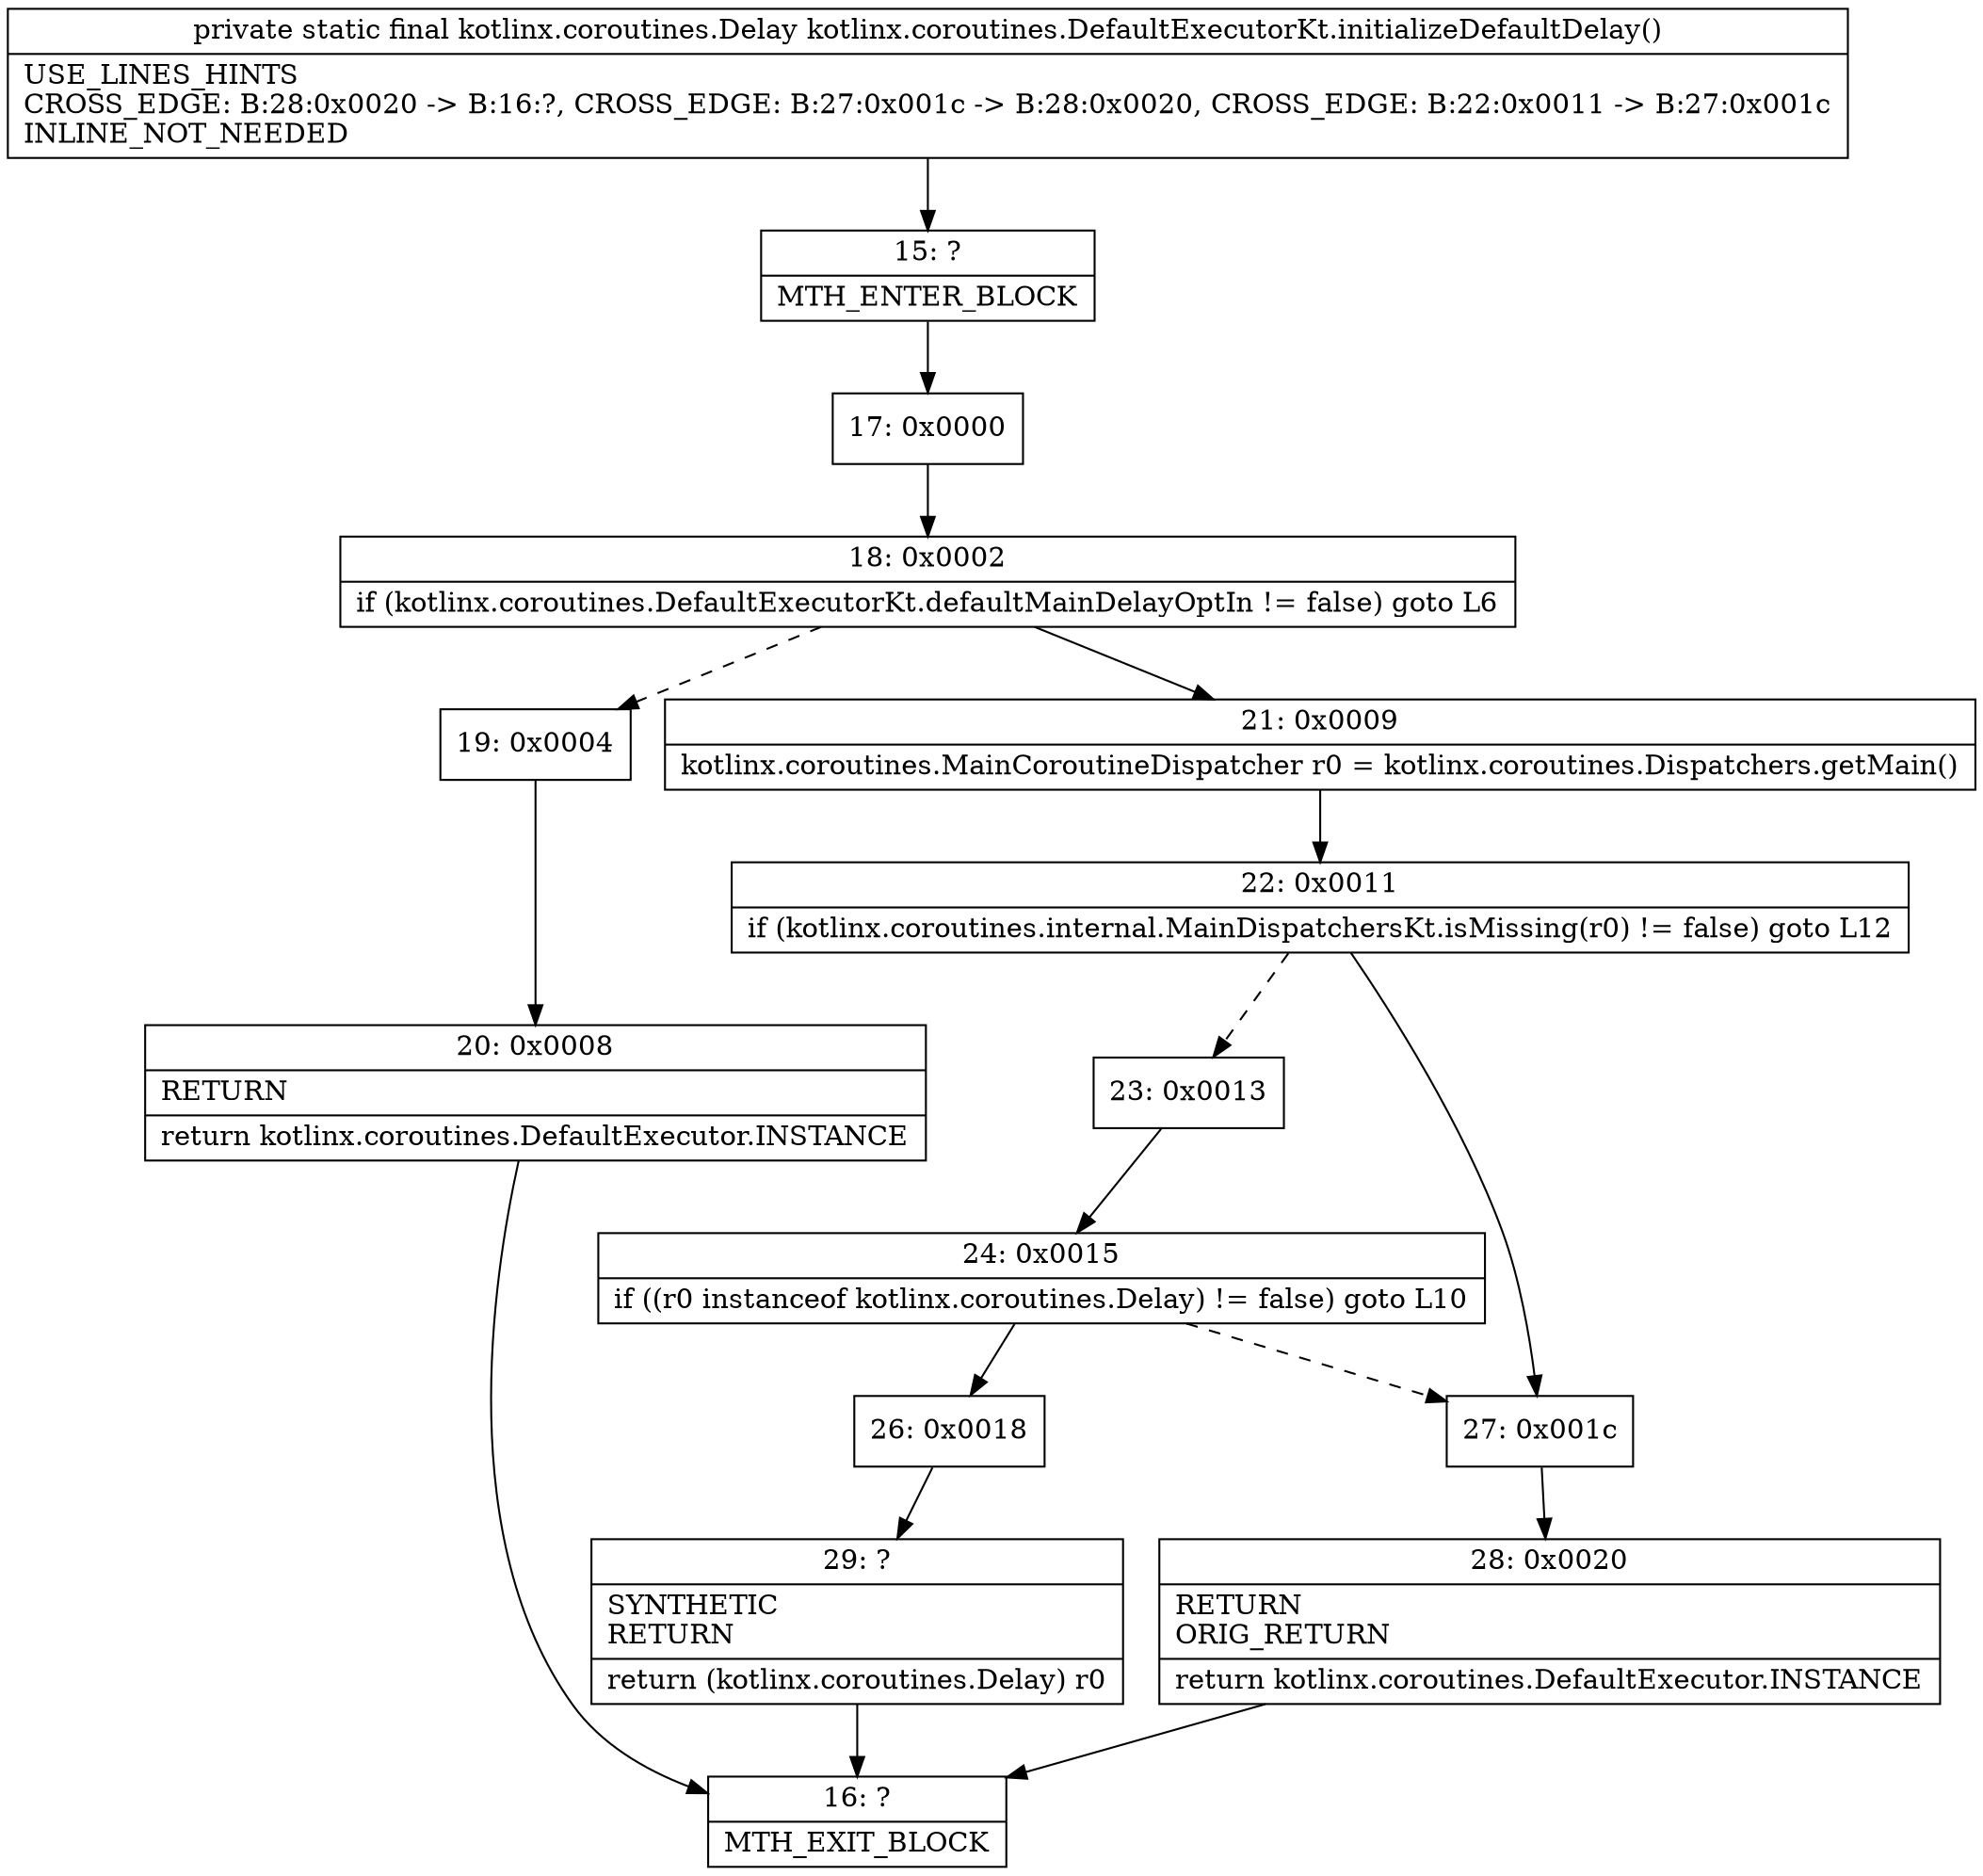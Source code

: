 digraph "CFG forkotlinx.coroutines.DefaultExecutorKt.initializeDefaultDelay()Lkotlinx\/coroutines\/Delay;" {
Node_15 [shape=record,label="{15\:\ ?|MTH_ENTER_BLOCK\l}"];
Node_17 [shape=record,label="{17\:\ 0x0000}"];
Node_18 [shape=record,label="{18\:\ 0x0002|if (kotlinx.coroutines.DefaultExecutorKt.defaultMainDelayOptIn != false) goto L6\l}"];
Node_19 [shape=record,label="{19\:\ 0x0004}"];
Node_20 [shape=record,label="{20\:\ 0x0008|RETURN\l|return kotlinx.coroutines.DefaultExecutor.INSTANCE\l}"];
Node_16 [shape=record,label="{16\:\ ?|MTH_EXIT_BLOCK\l}"];
Node_21 [shape=record,label="{21\:\ 0x0009|kotlinx.coroutines.MainCoroutineDispatcher r0 = kotlinx.coroutines.Dispatchers.getMain()\l}"];
Node_22 [shape=record,label="{22\:\ 0x0011|if (kotlinx.coroutines.internal.MainDispatchersKt.isMissing(r0) != false) goto L12\l}"];
Node_23 [shape=record,label="{23\:\ 0x0013}"];
Node_24 [shape=record,label="{24\:\ 0x0015|if ((r0 instanceof kotlinx.coroutines.Delay) != false) goto L10\l}"];
Node_26 [shape=record,label="{26\:\ 0x0018}"];
Node_29 [shape=record,label="{29\:\ ?|SYNTHETIC\lRETURN\l|return (kotlinx.coroutines.Delay) r0\l}"];
Node_27 [shape=record,label="{27\:\ 0x001c}"];
Node_28 [shape=record,label="{28\:\ 0x0020|RETURN\lORIG_RETURN\l|return kotlinx.coroutines.DefaultExecutor.INSTANCE\l}"];
MethodNode[shape=record,label="{private static final kotlinx.coroutines.Delay kotlinx.coroutines.DefaultExecutorKt.initializeDefaultDelay()  | USE_LINES_HINTS\lCROSS_EDGE: B:28:0x0020 \-\> B:16:?, CROSS_EDGE: B:27:0x001c \-\> B:28:0x0020, CROSS_EDGE: B:22:0x0011 \-\> B:27:0x001c\lINLINE_NOT_NEEDED\l}"];
MethodNode -> Node_15;Node_15 -> Node_17;
Node_17 -> Node_18;
Node_18 -> Node_19[style=dashed];
Node_18 -> Node_21;
Node_19 -> Node_20;
Node_20 -> Node_16;
Node_21 -> Node_22;
Node_22 -> Node_23[style=dashed];
Node_22 -> Node_27;
Node_23 -> Node_24;
Node_24 -> Node_26;
Node_24 -> Node_27[style=dashed];
Node_26 -> Node_29;
Node_29 -> Node_16;
Node_27 -> Node_28;
Node_28 -> Node_16;
}

